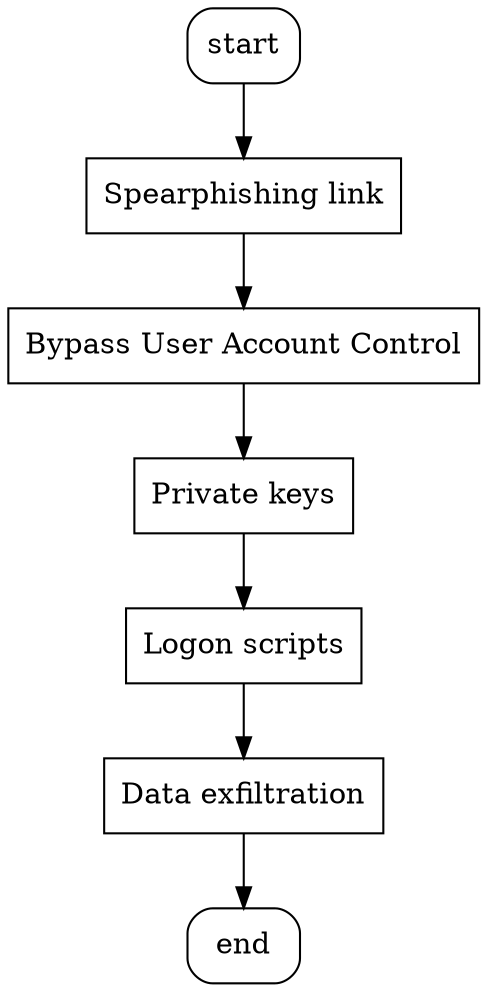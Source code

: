 digraph more309 {
	// nodes
	1[label="start",shape=box,style=rounded];
	2[label="Spearphishing link",shape=box];
		//P1//
	3[label="Bypass User Account Control",shape=box];
		//P2;P3
		//P1=>P2//
	4[label="Private keys",shape=box];
		//P4;U1
		//P3=>P4//
	5[label="Logon scripts",shape=box];
		//P5;F1
		//P4=>P5//
	6[label="Data exfiltration",shape=box];
		//P6;F2
		//P5=>P6;F2->P6//
	7[label="end",shape=box,style=rounded];

	// edges
	1->2->3->4->5->6->7
}
